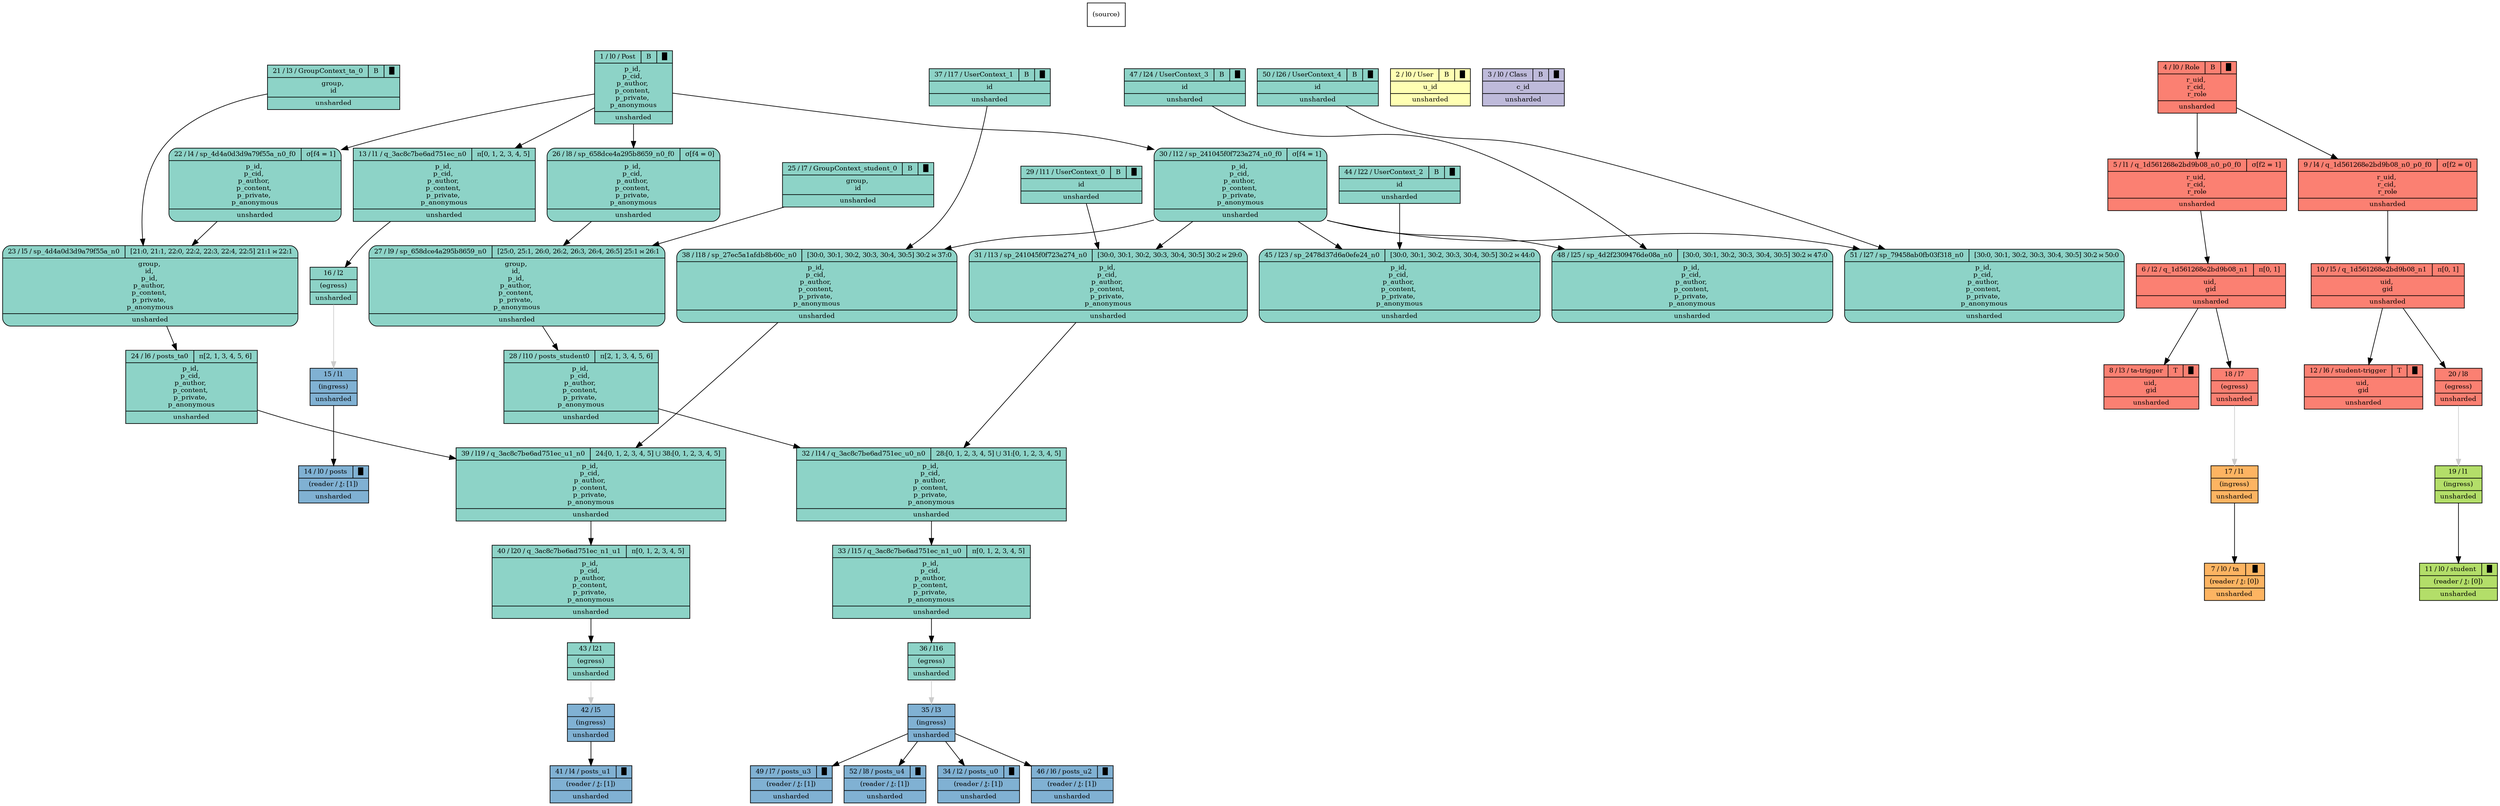 digraph {{
    node [shape=record, fontsize=10]
    n0 [style="filled", fillcolor=white, label="(source)"]
    n1 [style="filled", fillcolor="/set312/1", label="{ { 1 / l0 / Post | B | █ } | p_id, \np_cid, \np_author, \np_content, \np_private, \np_anonymous | unsharded }"]
    n2 [style="filled", fillcolor="/set312/2", label="{ { 2 / l0 / User | B | █ } | u_id | unsharded }"]
    n3 [style="filled", fillcolor="/set312/3", label="{ { 3 / l0 / Class | B | █ } | c_id | unsharded }"]
    n4 [style="filled", fillcolor="/set312/4", label="{ { 4 / l0 / Role | B | █ } | r_uid, \nr_cid, \nr_role | unsharded }"]
    n5 [style="filled", fillcolor="/set312/4", label="{{ 5 / l1 / q_1d561268e2bd9b08_n0_p0_f0 | σ[f2 = 1]  } | r_uid, \nr_cid, \nr_role | unsharded }"]
    n6 [style="filled", fillcolor="/set312/4", label="{{ 6 / l2 / q_1d561268e2bd9b08_n1 | π[0, 1]  } | uid, \ngid | unsharded }"]
    n7 [style="filled", fillcolor="/set312/6", label="{ { 7 / l0 / ta | █ } | (reader / ⚷: [0]) | unsharded }"]
    n8 [style="filled", fillcolor="/set312/4", label="{{ 8 / l3 / ta-trigger | T | █ } | uid, \ngid | unsharded }"]
    n9 [style="filled", fillcolor="/set312/4", label="{{ 9 / l4 / q_1d561268e2bd9b08_n0_p0_f0 | σ[f2 = 0]  } | r_uid, \nr_cid, \nr_role | unsharded }"]
    n10 [style="filled", fillcolor="/set312/4", label="{{ 10 / l5 / q_1d561268e2bd9b08_n1 | π[0, 1]  } | uid, \ngid | unsharded }"]
    n11 [style="filled", fillcolor="/set312/7", label="{ { 11 / l0 / student | █ } | (reader / ⚷: [0]) | unsharded }"]
    n12 [style="filled", fillcolor="/set312/4", label="{{ 12 / l6 / student-trigger | T | █ } | uid, \ngid | unsharded }"]
    n13 [style="filled", fillcolor="/set312/1", label="{{ 13 / l1 / q_3ac8c7be6ad751ec_n0 | π[0, 1, 2, 3, 4, 5]  } | p_id, \np_cid, \np_author, \np_content, \np_private, \np_anonymous | unsharded }"]
    n14 [style="filled", fillcolor="/set312/5", label="{ { 14 / l0 / posts | █ } | (reader / ⚷: [1]) | unsharded }"]
    n15 [style="filled", fillcolor="/set312/5", label="{ { 15 / l1  } | (ingress) | unsharded }"]
    n16 [style="filled", fillcolor="/set312/1", label="{ 16 / l2 | (egress) | unsharded }"]
    n17 [style="filled", fillcolor="/set312/6", label="{ { 17 / l1  } | (ingress) | unsharded }"]
    n18 [style="filled", fillcolor="/set312/4", label="{ 18 / l7 | (egress) | unsharded }"]
    n19 [style="filled", fillcolor="/set312/7", label="{ { 19 / l1  } | (ingress) | unsharded }"]
    n20 [style="filled", fillcolor="/set312/4", label="{ 20 / l8 | (egress) | unsharded }"]
    n21 [style="filled", fillcolor="/set312/1", label="{ { 21 / l3 / GroupContext_ta_0 | B | █ } | group, \nid | unsharded }"]
    n22 [style="filled,rounded", fillcolor="/set312/1", label="{{ 22 / l4 / sp_4d4a0d3d9a79f55a_n0_f0 | σ[f4 = 1]  } | p_id, \np_cid, \np_author, \np_content, \np_private, \np_anonymous | unsharded }"]
    n23 [style="filled,rounded", fillcolor="/set312/1", label="{{ 23 / l5 / sp_4d4a0d3d9a79f55a_n0 | [21:0, 21:1, 22:0, 22:2, 22:3, 22:4, 22:5] 21:1 ⋈ 22:1  } | group, \nid, \np_id, \np_author, \np_content, \np_private, \np_anonymous | unsharded }"]
    n24 [style="filled", fillcolor="/set312/1", label="{{ 24 / l6 / posts_ta0 | π[2, 1, 3, 4, 5, 6]  } | p_id, \np_cid, \np_author, \np_content, \np_private, \np_anonymous | unsharded }"]
    n25 [style="filled", fillcolor="/set312/1", label="{ { 25 / l7 / GroupContext_student_0 | B | █ } | group, \nid | unsharded }"]
    n26 [style="filled,rounded", fillcolor="/set312/1", label="{{ 26 / l8 / sp_658dce4a295b8659_n0_f0 | σ[f4 = 0]  } | p_id, \np_cid, \np_author, \np_content, \np_private, \np_anonymous | unsharded }"]
    n27 [style="filled,rounded", fillcolor="/set312/1", label="{{ 27 / l9 / sp_658dce4a295b8659_n0 | [25:0, 25:1, 26:0, 26:2, 26:3, 26:4, 26:5] 25:1 ⋈ 26:1  } | group, \nid, \np_id, \np_author, \np_content, \np_private, \np_anonymous | unsharded }"]
    n28 [style="filled", fillcolor="/set312/1", label="{{ 28 / l10 / posts_student0 | π[2, 1, 3, 4, 5, 6]  } | p_id, \np_cid, \np_author, \np_content, \np_private, \np_anonymous | unsharded }"]
    n29 [style="filled", fillcolor="/set312/1", label="{ { 29 / l11 / UserContext_0 | B | █ } | id | unsharded }"]
    n30 [style="filled,rounded", fillcolor="/set312/1", label="{{ 30 / l12 / sp_241045f0f723a274_n0_f0 | σ[f4 = 1]  } | p_id, \np_cid, \np_author, \np_content, \np_private, \np_anonymous | unsharded }"]
    n31 [style="filled,rounded", fillcolor="/set312/1", label="{{ 31 / l13 / sp_241045f0f723a274_n0 | [30:0, 30:1, 30:2, 30:3, 30:4, 30:5] 30:2 ⋈ 29:0  } | p_id, \np_cid, \np_author, \np_content, \np_private, \np_anonymous | unsharded }"]
    n32 [style="filled", fillcolor="/set312/1", label="{{ 32 / l14 / q_3ac8c7be6ad751ec_u0_n0 | 28:[0, 1, 2, 3, 4, 5] ⋃ 31:[0, 1, 2, 3, 4, 5]  } | p_id, \np_cid, \np_author, \np_content, \np_private, \np_anonymous | unsharded }"]
    n33 [style="filled", fillcolor="/set312/1", label="{{ 33 / l15 / q_3ac8c7be6ad751ec_n1_u0 | π[0, 1, 2, 3, 4, 5]  } | p_id, \np_cid, \np_author, \np_content, \np_private, \np_anonymous | unsharded }"]
    n34 [style="filled", fillcolor="/set312/5", label="{ { 34 / l2 / posts_u0 | █ } | (reader / ⚷: [1]) | unsharded }"]
    n35 [style="filled", fillcolor="/set312/5", label="{ { 35 / l3  } | (ingress) | unsharded }"]
    n36 [style="filled", fillcolor="/set312/1", label="{ 36 / l16 | (egress) | unsharded }"]
    n37 [style="filled", fillcolor="/set312/1", label="{ { 37 / l17 / UserContext_1 | B | █ } | id | unsharded }"]
    n38 [style="filled,rounded", fillcolor="/set312/1", label="{{ 38 / l18 / sp_27ec5a1afdb8b60c_n0 | [30:0, 30:1, 30:2, 30:3, 30:4, 30:5] 30:2 ⋈ 37:0  } | p_id, \np_cid, \np_author, \np_content, \np_private, \np_anonymous | unsharded }"]
    n39 [style="filled", fillcolor="/set312/1", label="{{ 39 / l19 / q_3ac8c7be6ad751ec_u1_n0 | 24:[0, 1, 2, 3, 4, 5] ⋃ 38:[0, 1, 2, 3, 4, 5]  } | p_id, \np_cid, \np_author, \np_content, \np_private, \np_anonymous | unsharded }"]
    n40 [style="filled", fillcolor="/set312/1", label="{{ 40 / l20 / q_3ac8c7be6ad751ec_n1_u1 | π[0, 1, 2, 3, 4, 5]  } | p_id, \np_cid, \np_author, \np_content, \np_private, \np_anonymous | unsharded }"]
    n41 [style="filled", fillcolor="/set312/5", label="{ { 41 / l4 / posts_u1 | █ } | (reader / ⚷: [1]) | unsharded }"]
    n42 [style="filled", fillcolor="/set312/5", label="{ { 42 / l5  } | (ingress) | unsharded }"]
    n43 [style="filled", fillcolor="/set312/1", label="{ 43 / l21 | (egress) | unsharded }"]
    n44 [style="filled", fillcolor="/set312/1", label="{ { 44 / l22 / UserContext_2 | B | █ } | id | unsharded }"]
    n45 [style="filled,rounded", fillcolor="/set312/1", label="{{ 45 / l23 / sp_2478d37d6a0efe24_n0 | [30:0, 30:1, 30:2, 30:3, 30:4, 30:5] 30:2 ⋈ 44:0  } | p_id, \np_cid, \np_author, \np_content, \np_private, \np_anonymous | unsharded }"]
    n46 [style="filled", fillcolor="/set312/5", label="{ { 46 / l6 / posts_u2 | █ } | (reader / ⚷: [1]) | unsharded }"]
    n47 [style="filled", fillcolor="/set312/1", label="{ { 47 / l24 / UserContext_3 | B | █ } | id | unsharded }"]
    n48 [style="filled,rounded", fillcolor="/set312/1", label="{{ 48 / l25 / sp_4d2f2309476de08a_n0 | [30:0, 30:1, 30:2, 30:3, 30:4, 30:5] 30:2 ⋈ 47:0  } | p_id, \np_cid, \np_author, \np_content, \np_private, \np_anonymous | unsharded }"]
    n49 [style="filled", fillcolor="/set312/5", label="{ { 49 / l7 / posts_u3 | █ } | (reader / ⚷: [1]) | unsharded }"]
    n50 [style="filled", fillcolor="/set312/1", label="{ { 50 / l26 / UserContext_4 | B | █ } | id | unsharded }"]
    n51 [style="filled,rounded", fillcolor="/set312/1", label="{{ 51 / l27 / sp_79458ab0fb03f318_n0 | [30:0, 30:1, 30:2, 30:3, 30:4, 30:5] 30:2 ⋈ 50:0  } | p_id, \np_cid, \np_author, \np_content, \np_private, \np_anonymous | unsharded }"]
    n52 [style="filled", fillcolor="/set312/5", label="{ { 52 / l8 / posts_u4 | █ } | (reader / ⚷: [1]) | unsharded }"]
    n0 -> n1 [ style=invis ]
    n0 -> n2 [ style=invis ]
    n0 -> n3 [ style=invis ]
    n0 -> n4 [ style=invis ]
    n4 -> n5 [  ]
    n5 -> n6 [  ]
    n6 -> n18 [  ]
    n6 -> n8 [  ]
    n4 -> n9 [  ]
    n9 -> n10 [  ]
    n10 -> n20 [  ]
    n10 -> n12 [  ]
    n1 -> n13 [  ]
    n13 -> n16 [  ]
    n15 -> n14 [  ]
    n16 -> n15 [ color="#CCCCCC" ]
    n17 -> n7 [  ]
    n18 -> n17 [ color="#CCCCCC" ]
    n19 -> n11 [  ]
    n20 -> n19 [ color="#CCCCCC" ]
    n0 -> n21 [ style=invis ]
    n1 -> n22 [  ]
    n21 -> n23 [  ]
    n22 -> n23 [  ]
    n23 -> n24 [  ]
    n0 -> n25 [ style=invis ]
    n1 -> n26 [  ]
    n25 -> n27 [  ]
    n26 -> n27 [  ]
    n27 -> n28 [  ]
    n0 -> n29 [ style=invis ]
    n1 -> n30 [  ]
    n30 -> n31 [  ]
    n29 -> n31 [  ]
    n31 -> n32 [  ]
    n28 -> n32 [  ]
    n32 -> n33 [  ]
    n33 -> n36 [  ]
    n35 -> n34 [  ]
    n36 -> n35 [ color="#CCCCCC" ]
    n0 -> n37 [ style=invis ]
    n30 -> n38 [  ]
    n37 -> n38 [  ]
    n24 -> n39 [  ]
    n38 -> n39 [  ]
    n39 -> n40 [  ]
    n40 -> n43 [  ]
    n42 -> n41 [  ]
    n43 -> n42 [ color="#CCCCCC" ]
    n0 -> n44 [ style=invis ]
    n30 -> n45 [  ]
    n44 -> n45 [  ]
    n35 -> n46 [  ]
    n0 -> n47 [ style=invis ]
    n30 -> n48 [  ]
    n47 -> n48 [  ]
    n35 -> n49 [  ]
    n0 -> n50 [ style=invis ]
    n30 -> n51 [  ]
    n50 -> n51 [  ]
    n35 -> n52 [  ]
}}